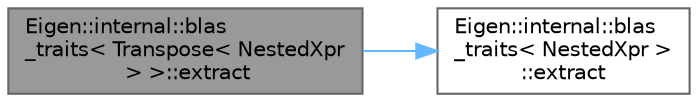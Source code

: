 digraph "Eigen::internal::blas_traits&lt; Transpose&lt; NestedXpr &gt; &gt;::extract"
{
 // LATEX_PDF_SIZE
  bgcolor="transparent";
  edge [fontname=Helvetica,fontsize=10,labelfontname=Helvetica,labelfontsize=10];
  node [fontname=Helvetica,fontsize=10,shape=box,height=0.2,width=0.4];
  rankdir="LR";
  Node1 [id="Node000001",label="Eigen::internal::blas\l_traits\< Transpose\< NestedXpr\l \> \>::extract",height=0.2,width=0.4,color="gray40", fillcolor="grey60", style="filled", fontcolor="black",tooltip=" "];
  Node1 -> Node2 [id="edge2_Node000001_Node000002",color="steelblue1",style="solid",tooltip=" "];
  Node2 [id="Node000002",label="Eigen::internal::blas\l_traits\< NestedXpr \>\l::extract",height=0.2,width=0.4,color="grey40", fillcolor="white", style="filled",URL="$struct_eigen_1_1internal_1_1blas__traits.html#a05d6cd2ebeac5e92aee45db28b416023",tooltip=" "];
}
